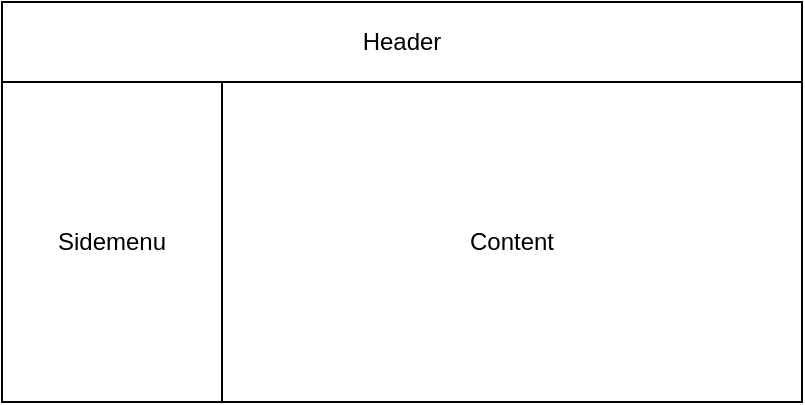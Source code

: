 <mxfile>
    <diagram id="H6RCA1TNe-UF2WYNUZZ-" name="ページ1">
        <mxGraphModel dx="1126" dy="529" grid="1" gridSize="10" guides="1" tooltips="1" connect="1" arrows="1" fold="1" page="1" pageScale="1" pageWidth="827" pageHeight="1169" math="0" shadow="0">
            <root>
                <mxCell id="0"/>
                <mxCell id="1" parent="0"/>
                <mxCell id="2" value="" style="rounded=0;whiteSpace=wrap;html=1;fillColor=#f5f5f5;fontColor=#333333;strokeColor=#666666;" vertex="1" parent="1">
                    <mxGeometry x="40" y="40" width="400" height="200" as="geometry"/>
                </mxCell>
                <mxCell id="3" value="Header" style="rounded=0;whiteSpace=wrap;html=1;" vertex="1" parent="1">
                    <mxGeometry x="40" y="40" width="400" height="40" as="geometry"/>
                </mxCell>
                <mxCell id="4" value="Sidemenu" style="rounded=0;whiteSpace=wrap;html=1;" vertex="1" parent="1">
                    <mxGeometry x="40" y="80" width="110" height="160" as="geometry"/>
                </mxCell>
                <mxCell id="5" value="Content" style="rounded=0;whiteSpace=wrap;html=1;" vertex="1" parent="1">
                    <mxGeometry x="150" y="80" width="290" height="160" as="geometry"/>
                </mxCell>
            </root>
        </mxGraphModel>
    </diagram>
</mxfile>